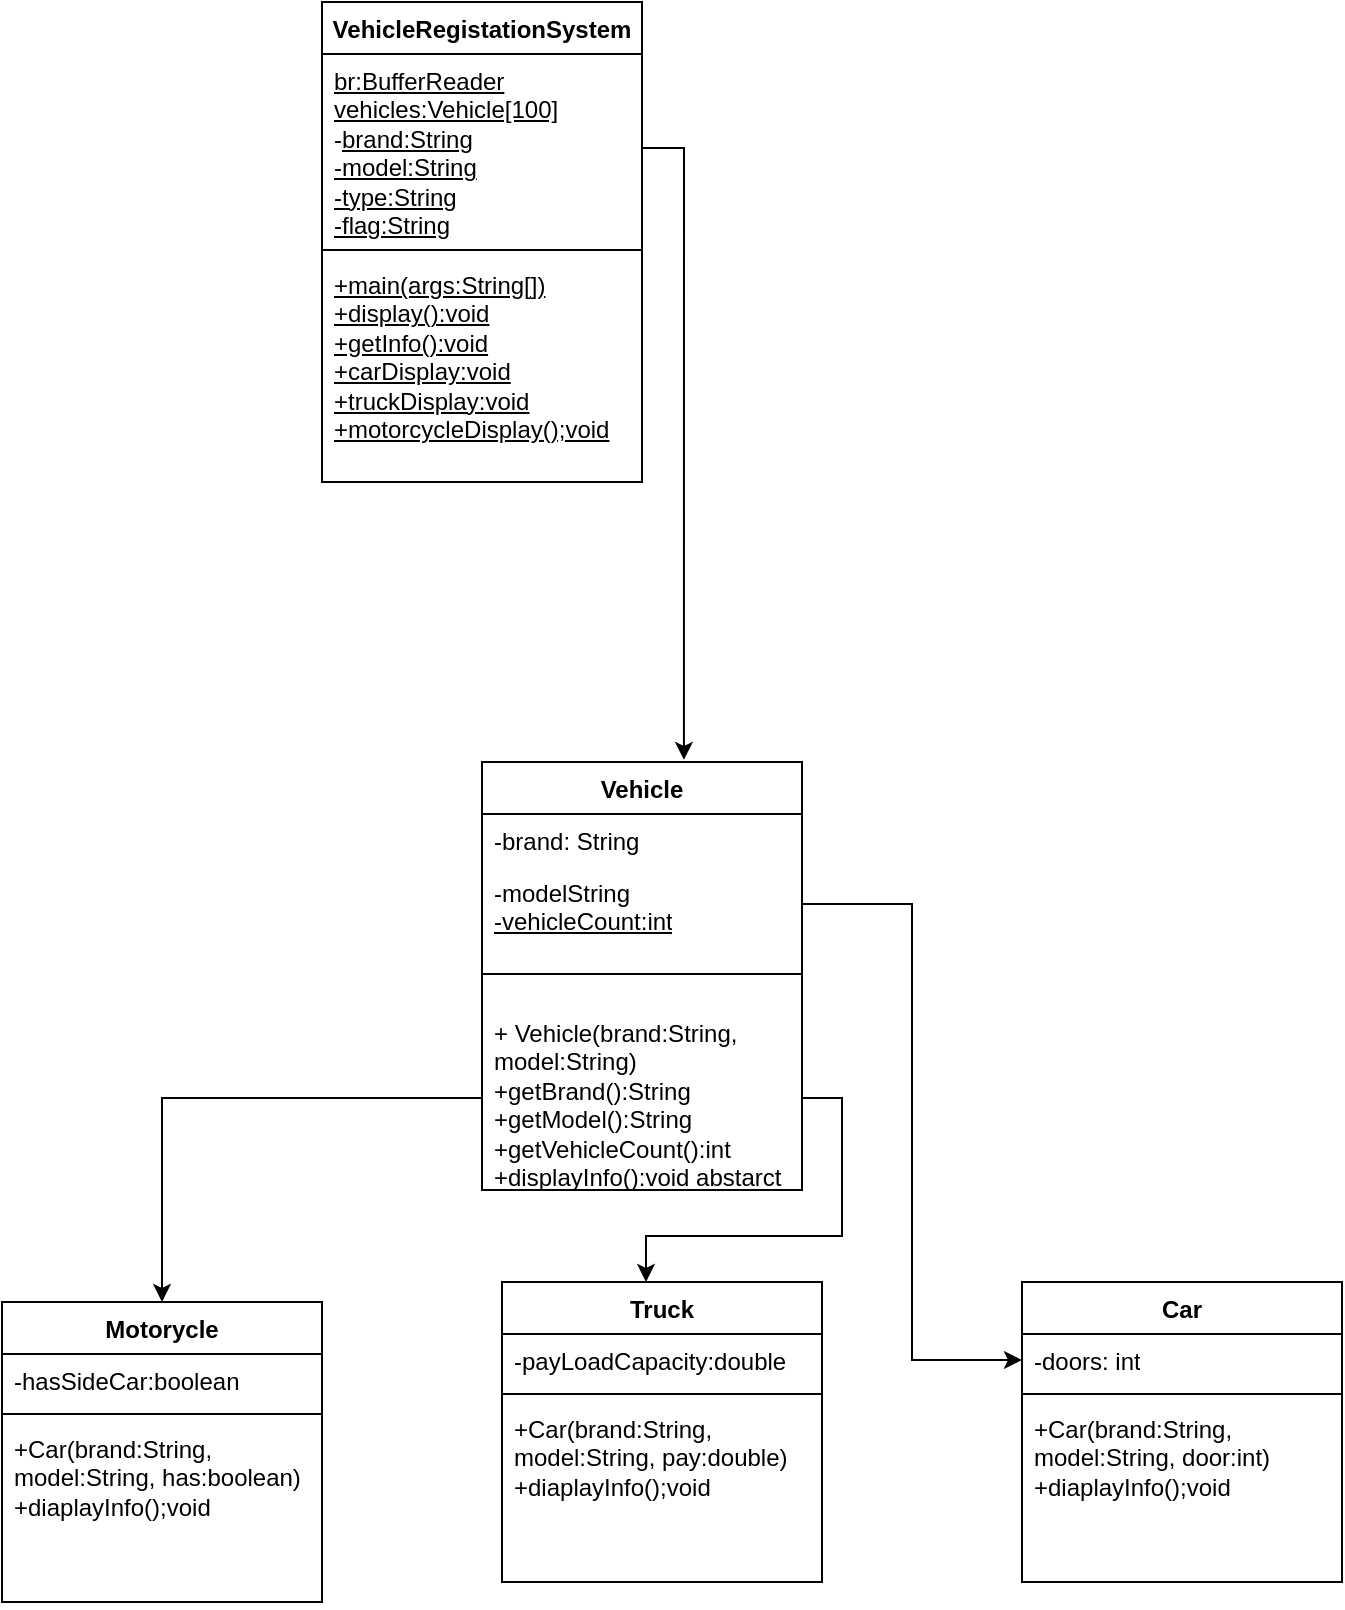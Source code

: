<mxfile version="24.7.7">
  <diagram name="Page-1" id="w5Yd3ub68BC89KSCadAA">
    <mxGraphModel dx="1104" dy="2139" grid="1" gridSize="10" guides="1" tooltips="1" connect="1" arrows="1" fold="1" page="1" pageScale="1" pageWidth="827" pageHeight="1169" math="0" shadow="0">
      <root>
        <mxCell id="0" />
        <mxCell id="1" parent="0" />
        <mxCell id="VJoRDoTx19PiW_D2-09n-10" value="Vehicle" style="swimlane;fontStyle=1;align=center;verticalAlign=top;childLayout=stackLayout;horizontal=1;startSize=26;horizontalStack=0;resizeParent=1;resizeParentMax=0;resizeLast=0;collapsible=1;marginBottom=0;whiteSpace=wrap;html=1;" vertex="1" parent="1">
          <mxGeometry x="430" y="-130" width="160" height="214" as="geometry" />
        </mxCell>
        <mxCell id="VJoRDoTx19PiW_D2-09n-11" value="-brand: String&lt;div&gt;&lt;br&gt;&lt;/div&gt;" style="text;strokeColor=none;fillColor=none;align=left;verticalAlign=top;spacingLeft=4;spacingRight=4;overflow=hidden;rotatable=0;points=[[0,0.5],[1,0.5]];portConstraint=eastwest;whiteSpace=wrap;html=1;" vertex="1" parent="VJoRDoTx19PiW_D2-09n-10">
          <mxGeometry y="26" width="160" height="26" as="geometry" />
        </mxCell>
        <mxCell id="VJoRDoTx19PiW_D2-09n-14" value="-modelString&lt;div&gt;&lt;u&gt;-vehicleCount:int&lt;br&gt;&lt;/u&gt;&lt;div&gt;&lt;br&gt;&lt;/div&gt;&lt;/div&gt;" style="text;strokeColor=none;fillColor=none;align=left;verticalAlign=top;spacingLeft=4;spacingRight=4;overflow=hidden;rotatable=0;points=[[0,0.5],[1,0.5]];portConstraint=eastwest;whiteSpace=wrap;html=1;" vertex="1" parent="VJoRDoTx19PiW_D2-09n-10">
          <mxGeometry y="52" width="160" height="38" as="geometry" />
        </mxCell>
        <mxCell id="VJoRDoTx19PiW_D2-09n-12" value="" style="line;strokeWidth=1;fillColor=none;align=left;verticalAlign=middle;spacingTop=-1;spacingLeft=3;spacingRight=3;rotatable=0;labelPosition=right;points=[];portConstraint=eastwest;strokeColor=inherit;" vertex="1" parent="VJoRDoTx19PiW_D2-09n-10">
          <mxGeometry y="90" width="160" height="32" as="geometry" />
        </mxCell>
        <mxCell id="VJoRDoTx19PiW_D2-09n-13" value="+ Vehicle(brand:String, model:String)&lt;div&gt;+getBrand():String&lt;/div&gt;&lt;div&gt;+getModel():String&lt;/div&gt;&lt;div&gt;+getVehicleCount():int&lt;/div&gt;&lt;div&gt;+displayInfo():void abstarct&lt;/div&gt;&lt;div&gt;&lt;br&gt;&lt;/div&gt;" style="text;strokeColor=none;fillColor=none;align=left;verticalAlign=top;spacingLeft=4;spacingRight=4;overflow=hidden;rotatable=0;points=[[0,0.5],[1,0.5]];portConstraint=eastwest;whiteSpace=wrap;html=1;" vertex="1" parent="VJoRDoTx19PiW_D2-09n-10">
          <mxGeometry y="122" width="160" height="92" as="geometry" />
        </mxCell>
        <mxCell id="VJoRDoTx19PiW_D2-09n-16" value="Car" style="swimlane;fontStyle=1;align=center;verticalAlign=top;childLayout=stackLayout;horizontal=1;startSize=26;horizontalStack=0;resizeParent=1;resizeParentMax=0;resizeLast=0;collapsible=1;marginBottom=0;whiteSpace=wrap;html=1;" vertex="1" parent="1">
          <mxGeometry x="700" y="130" width="160" height="150" as="geometry" />
        </mxCell>
        <mxCell id="VJoRDoTx19PiW_D2-09n-17" value="-doors: int" style="text;strokeColor=none;fillColor=none;align=left;verticalAlign=top;spacingLeft=4;spacingRight=4;overflow=hidden;rotatable=0;points=[[0,0.5],[1,0.5]];portConstraint=eastwest;whiteSpace=wrap;html=1;" vertex="1" parent="VJoRDoTx19PiW_D2-09n-16">
          <mxGeometry y="26" width="160" height="26" as="geometry" />
        </mxCell>
        <mxCell id="VJoRDoTx19PiW_D2-09n-18" value="" style="line;strokeWidth=1;fillColor=none;align=left;verticalAlign=middle;spacingTop=-1;spacingLeft=3;spacingRight=3;rotatable=0;labelPosition=right;points=[];portConstraint=eastwest;strokeColor=inherit;" vertex="1" parent="VJoRDoTx19PiW_D2-09n-16">
          <mxGeometry y="52" width="160" height="8" as="geometry" />
        </mxCell>
        <mxCell id="VJoRDoTx19PiW_D2-09n-19" value="+Car(brand:String,&lt;div&gt;model:String, door:int)&lt;/div&gt;&lt;div&gt;+diaplayInfo();void&lt;br&gt;&lt;div&gt;&lt;br&gt;&lt;/div&gt;&lt;/div&gt;" style="text;strokeColor=none;fillColor=none;align=left;verticalAlign=top;spacingLeft=4;spacingRight=4;overflow=hidden;rotatable=0;points=[[0,0.5],[1,0.5]];portConstraint=eastwest;whiteSpace=wrap;html=1;" vertex="1" parent="VJoRDoTx19PiW_D2-09n-16">
          <mxGeometry y="60" width="160" height="90" as="geometry" />
        </mxCell>
        <mxCell id="VJoRDoTx19PiW_D2-09n-20" style="edgeStyle=orthogonalEdgeStyle;rounded=0;orthogonalLoop=1;jettySize=auto;html=1;exitX=1;exitY=0.5;exitDx=0;exitDy=0;entryX=0;entryY=0.5;entryDx=0;entryDy=0;" edge="1" parent="1" source="VJoRDoTx19PiW_D2-09n-14" target="VJoRDoTx19PiW_D2-09n-17">
          <mxGeometry relative="1" as="geometry" />
        </mxCell>
        <mxCell id="VJoRDoTx19PiW_D2-09n-21" value="Truck" style="swimlane;fontStyle=1;align=center;verticalAlign=top;childLayout=stackLayout;horizontal=1;startSize=26;horizontalStack=0;resizeParent=1;resizeParentMax=0;resizeLast=0;collapsible=1;marginBottom=0;whiteSpace=wrap;html=1;" vertex="1" parent="1">
          <mxGeometry x="440" y="130" width="160" height="150" as="geometry" />
        </mxCell>
        <mxCell id="VJoRDoTx19PiW_D2-09n-22" value="-payLoadCapacity:double" style="text;strokeColor=none;fillColor=none;align=left;verticalAlign=top;spacingLeft=4;spacingRight=4;overflow=hidden;rotatable=0;points=[[0,0.5],[1,0.5]];portConstraint=eastwest;whiteSpace=wrap;html=1;" vertex="1" parent="VJoRDoTx19PiW_D2-09n-21">
          <mxGeometry y="26" width="160" height="26" as="geometry" />
        </mxCell>
        <mxCell id="VJoRDoTx19PiW_D2-09n-23" value="" style="line;strokeWidth=1;fillColor=none;align=left;verticalAlign=middle;spacingTop=-1;spacingLeft=3;spacingRight=3;rotatable=0;labelPosition=right;points=[];portConstraint=eastwest;strokeColor=inherit;" vertex="1" parent="VJoRDoTx19PiW_D2-09n-21">
          <mxGeometry y="52" width="160" height="8" as="geometry" />
        </mxCell>
        <mxCell id="VJoRDoTx19PiW_D2-09n-24" value="+Car(brand:String,&lt;div&gt;model:String, pay:double)&lt;/div&gt;&lt;div&gt;+diaplayInfo();void&lt;br&gt;&lt;div&gt;&lt;br&gt;&lt;/div&gt;&lt;/div&gt;" style="text;strokeColor=none;fillColor=none;align=left;verticalAlign=top;spacingLeft=4;spacingRight=4;overflow=hidden;rotatable=0;points=[[0,0.5],[1,0.5]];portConstraint=eastwest;whiteSpace=wrap;html=1;" vertex="1" parent="VJoRDoTx19PiW_D2-09n-21">
          <mxGeometry y="60" width="160" height="90" as="geometry" />
        </mxCell>
        <mxCell id="VJoRDoTx19PiW_D2-09n-25" style="edgeStyle=orthogonalEdgeStyle;rounded=0;orthogonalLoop=1;jettySize=auto;html=1;entryX=0.45;entryY=0;entryDx=0;entryDy=0;entryPerimeter=0;" edge="1" parent="1" source="VJoRDoTx19PiW_D2-09n-13" target="VJoRDoTx19PiW_D2-09n-21">
          <mxGeometry relative="1" as="geometry" />
        </mxCell>
        <mxCell id="VJoRDoTx19PiW_D2-09n-26" value="Motorycle" style="swimlane;fontStyle=1;align=center;verticalAlign=top;childLayout=stackLayout;horizontal=1;startSize=26;horizontalStack=0;resizeParent=1;resizeParentMax=0;resizeLast=0;collapsible=1;marginBottom=0;whiteSpace=wrap;html=1;" vertex="1" parent="1">
          <mxGeometry x="190" y="140" width="160" height="150" as="geometry" />
        </mxCell>
        <mxCell id="VJoRDoTx19PiW_D2-09n-27" value="-hasSideCar:boolean" style="text;strokeColor=none;fillColor=none;align=left;verticalAlign=top;spacingLeft=4;spacingRight=4;overflow=hidden;rotatable=0;points=[[0,0.5],[1,0.5]];portConstraint=eastwest;whiteSpace=wrap;html=1;" vertex="1" parent="VJoRDoTx19PiW_D2-09n-26">
          <mxGeometry y="26" width="160" height="26" as="geometry" />
        </mxCell>
        <mxCell id="VJoRDoTx19PiW_D2-09n-28" value="" style="line;strokeWidth=1;fillColor=none;align=left;verticalAlign=middle;spacingTop=-1;spacingLeft=3;spacingRight=3;rotatable=0;labelPosition=right;points=[];portConstraint=eastwest;strokeColor=inherit;" vertex="1" parent="VJoRDoTx19PiW_D2-09n-26">
          <mxGeometry y="52" width="160" height="8" as="geometry" />
        </mxCell>
        <mxCell id="VJoRDoTx19PiW_D2-09n-29" value="+Car(brand:String,&lt;div&gt;model:String, has:boolean)&lt;/div&gt;&lt;div&gt;+diaplayInfo();void&lt;br&gt;&lt;div&gt;&lt;br&gt;&lt;/div&gt;&lt;/div&gt;" style="text;strokeColor=none;fillColor=none;align=left;verticalAlign=top;spacingLeft=4;spacingRight=4;overflow=hidden;rotatable=0;points=[[0,0.5],[1,0.5]];portConstraint=eastwest;whiteSpace=wrap;html=1;" vertex="1" parent="VJoRDoTx19PiW_D2-09n-26">
          <mxGeometry y="60" width="160" height="90" as="geometry" />
        </mxCell>
        <mxCell id="VJoRDoTx19PiW_D2-09n-30" style="edgeStyle=orthogonalEdgeStyle;rounded=0;orthogonalLoop=1;jettySize=auto;html=1;entryX=0.5;entryY=0;entryDx=0;entryDy=0;" edge="1" parent="1" source="VJoRDoTx19PiW_D2-09n-13" target="VJoRDoTx19PiW_D2-09n-26">
          <mxGeometry relative="1" as="geometry" />
        </mxCell>
        <mxCell id="VJoRDoTx19PiW_D2-09n-31" value="VehicleRegistationSystem" style="swimlane;fontStyle=1;align=center;verticalAlign=top;childLayout=stackLayout;horizontal=1;startSize=26;horizontalStack=0;resizeParent=1;resizeParentMax=0;resizeLast=0;collapsible=1;marginBottom=0;whiteSpace=wrap;html=1;" vertex="1" parent="1">
          <mxGeometry x="350" y="-510" width="160" height="240" as="geometry" />
        </mxCell>
        <mxCell id="VJoRDoTx19PiW_D2-09n-32" value="&lt;div&gt;&lt;u&gt;br:BufferReader&lt;/u&gt;&lt;br&gt;&lt;/div&gt;&lt;div&gt;&lt;u&gt;vehicles:Vehicle[100]&lt;/u&gt;&lt;/div&gt;&lt;div&gt;-&lt;u&gt;brand:String&lt;/u&gt;&lt;/div&gt;&lt;div&gt;&lt;u&gt;-model:String&lt;/u&gt;&lt;/div&gt;&lt;div&gt;&lt;u&gt;-type:String&lt;/u&gt;&lt;/div&gt;&lt;div&gt;&lt;u&gt;-flag:String&lt;/u&gt;&lt;/div&gt;&lt;div&gt;&lt;u&gt;&lt;br&gt;&lt;/u&gt;&lt;/div&gt;&lt;div&gt;&lt;u&gt;&lt;br&gt;&lt;/u&gt;&lt;/div&gt;" style="text;strokeColor=none;fillColor=none;align=left;verticalAlign=top;spacingLeft=4;spacingRight=4;overflow=hidden;rotatable=0;points=[[0,0.5],[1,0.5]];portConstraint=eastwest;whiteSpace=wrap;html=1;" vertex="1" parent="VJoRDoTx19PiW_D2-09n-31">
          <mxGeometry y="26" width="160" height="94" as="geometry" />
        </mxCell>
        <mxCell id="VJoRDoTx19PiW_D2-09n-33" value="" style="line;strokeWidth=1;fillColor=none;align=left;verticalAlign=middle;spacingTop=-1;spacingLeft=3;spacingRight=3;rotatable=0;labelPosition=right;points=[];portConstraint=eastwest;strokeColor=inherit;" vertex="1" parent="VJoRDoTx19PiW_D2-09n-31">
          <mxGeometry y="120" width="160" height="8" as="geometry" />
        </mxCell>
        <mxCell id="VJoRDoTx19PiW_D2-09n-34" value="&lt;u&gt;+main(args:String[])&lt;/u&gt;&lt;div&gt;&lt;u&gt;+display():void&lt;/u&gt;&lt;/div&gt;&lt;div&gt;&lt;u&gt;+getInfo():void&lt;/u&gt;&lt;/div&gt;&lt;div&gt;&lt;u&gt;+carDisplay:void&lt;/u&gt;&lt;/div&gt;&lt;div&gt;&lt;u&gt;+truckDisplay:void&lt;/u&gt;&lt;/div&gt;&lt;div&gt;&lt;u&gt;+motorcycleDisplay();void&lt;/u&gt;&lt;/div&gt;" style="text;strokeColor=none;fillColor=none;align=left;verticalAlign=top;spacingLeft=4;spacingRight=4;overflow=hidden;rotatable=0;points=[[0,0.5],[1,0.5]];portConstraint=eastwest;whiteSpace=wrap;html=1;" vertex="1" parent="VJoRDoTx19PiW_D2-09n-31">
          <mxGeometry y="128" width="160" height="112" as="geometry" />
        </mxCell>
        <mxCell id="VJoRDoTx19PiW_D2-09n-35" style="edgeStyle=orthogonalEdgeStyle;rounded=0;orthogonalLoop=1;jettySize=auto;html=1;entryX=0.631;entryY=-0.005;entryDx=0;entryDy=0;entryPerimeter=0;" edge="1" parent="1" source="VJoRDoTx19PiW_D2-09n-32" target="VJoRDoTx19PiW_D2-09n-10">
          <mxGeometry relative="1" as="geometry" />
        </mxCell>
      </root>
    </mxGraphModel>
  </diagram>
</mxfile>

